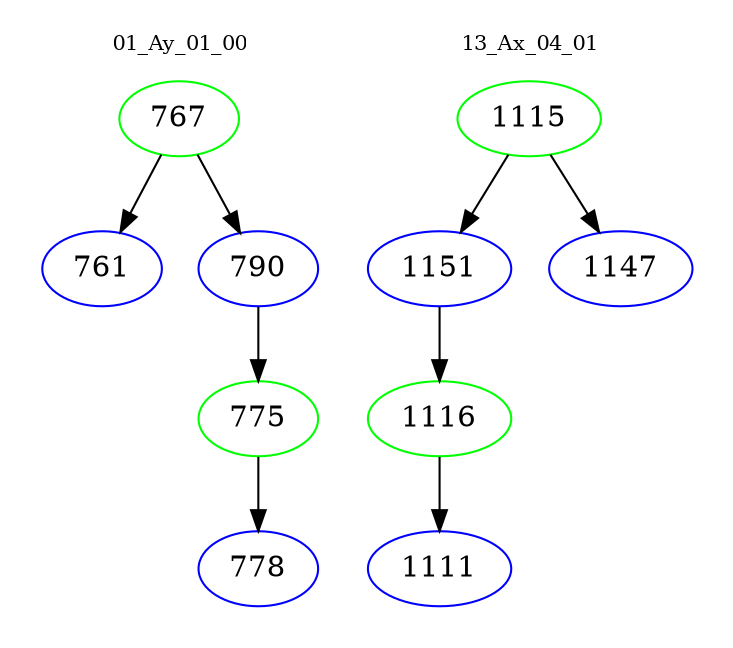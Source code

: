 digraph{
subgraph cluster_0 {
color = white
label = "01_Ay_01_00";
fontsize=10;
T0_767 [label="767", color="green"]
T0_767 -> T0_761 [color="black"]
T0_761 [label="761", color="blue"]
T0_767 -> T0_790 [color="black"]
T0_790 [label="790", color="blue"]
T0_790 -> T0_775 [color="black"]
T0_775 [label="775", color="green"]
T0_775 -> T0_778 [color="black"]
T0_778 [label="778", color="blue"]
}
subgraph cluster_1 {
color = white
label = "13_Ax_04_01";
fontsize=10;
T1_1115 [label="1115", color="green"]
T1_1115 -> T1_1151 [color="black"]
T1_1151 [label="1151", color="blue"]
T1_1151 -> T1_1116 [color="black"]
T1_1116 [label="1116", color="green"]
T1_1116 -> T1_1111 [color="black"]
T1_1111 [label="1111", color="blue"]
T1_1115 -> T1_1147 [color="black"]
T1_1147 [label="1147", color="blue"]
}
}
